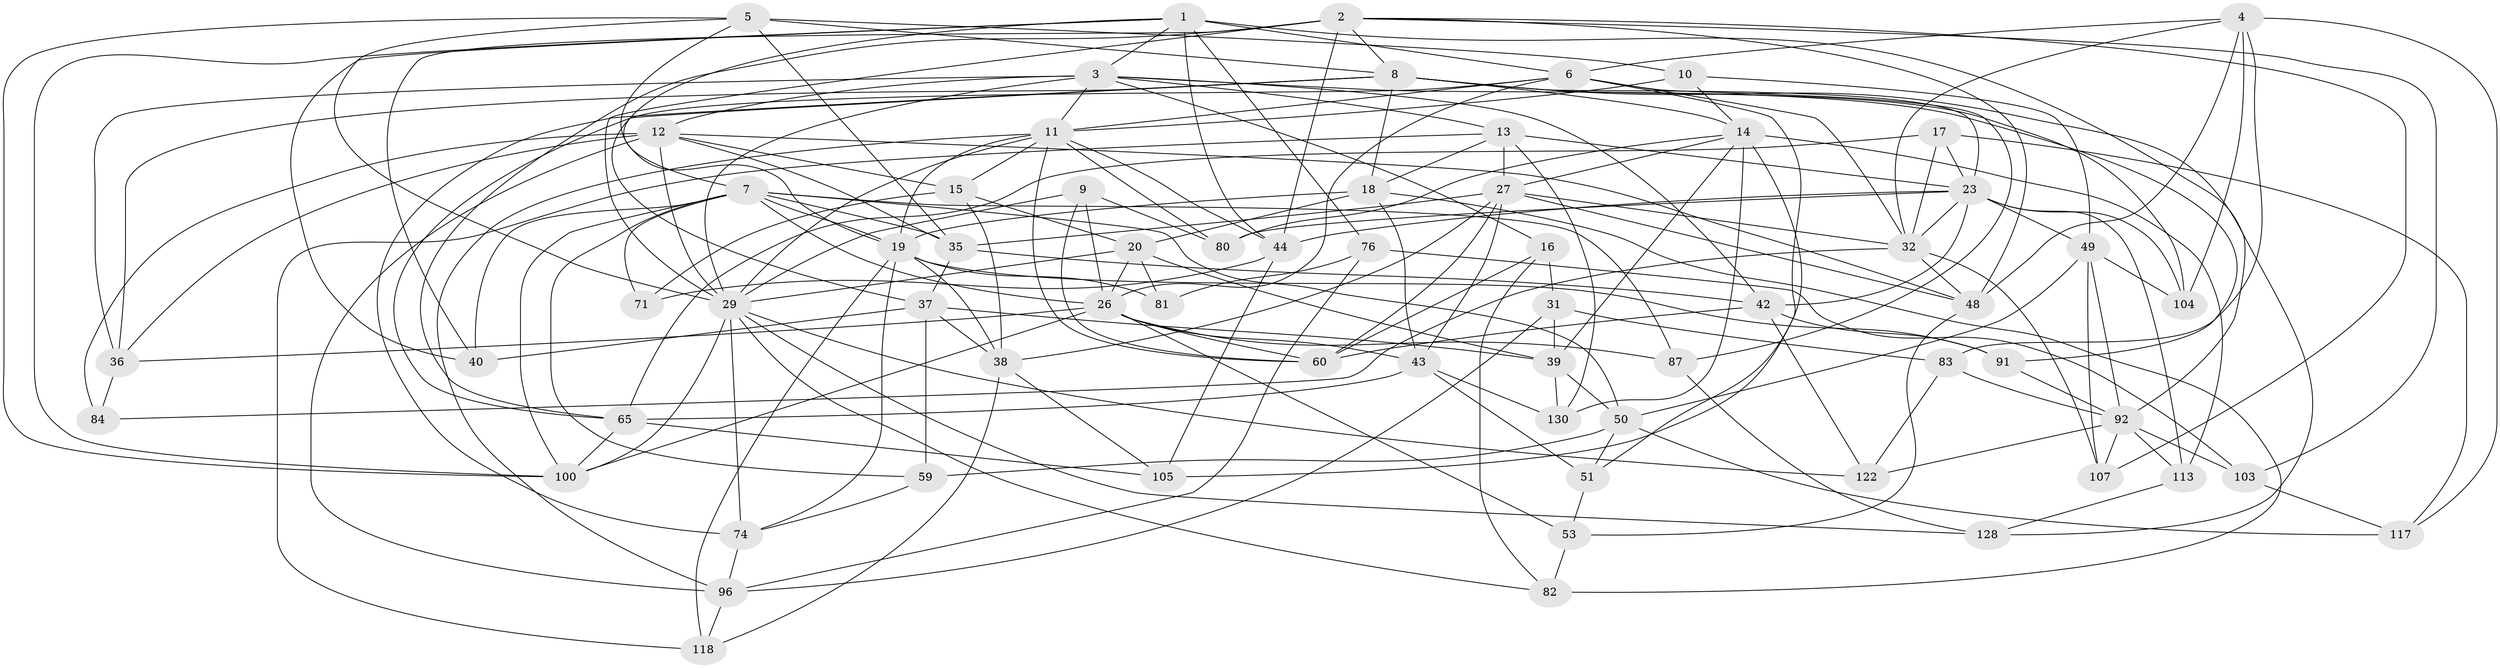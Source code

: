 // original degree distribution, {4: 1.0}
// Generated by graph-tools (version 1.1) at 2025/20/03/04/25 18:20:41]
// undirected, 66 vertices, 191 edges
graph export_dot {
graph [start="1"]
  node [color=gray90,style=filled];
  1 [super="+46+47"];
  2 [super="+89+56"];
  3 [super="+68+94+124"];
  4 [super="+45"];
  5 [super="+88"];
  6 [super="+57+79"];
  7 [super="+116+21"];
  8 [super="+33+24"];
  9;
  10;
  11 [super="+99+90"];
  12 [super="+22+25"];
  13 [super="+78"];
  14 [super="+34+97"];
  15 [super="+28"];
  16;
  17;
  18 [super="+126"];
  19 [super="+66+61"];
  20 [super="+70"];
  23 [super="+75"];
  26 [super="+77+58+108"];
  27 [super="+55"];
  29 [super="+30+54"];
  31;
  32 [super="+109+95"];
  35 [super="+41"];
  36 [super="+72"];
  37 [super="+62"];
  38 [super="+52"];
  39 [super="+86"];
  40;
  42 [super="+102"];
  43 [super="+73"];
  44 [super="+131"];
  48 [super="+121"];
  49 [super="+127"];
  50 [super="+64"];
  51;
  53;
  59;
  60 [super="+69"];
  65 [super="+129"];
  71;
  74 [super="+98"];
  76;
  80;
  81;
  82;
  83;
  84;
  87;
  91;
  92 [super="+106+101"];
  96 [super="+125"];
  100 [super="+110"];
  103;
  104;
  105;
  107;
  113;
  117;
  118;
  122;
  128;
  130;
  1 -- 44;
  1 -- 6;
  1 -- 100;
  1 -- 7;
  1 -- 40;
  1 -- 76;
  1 -- 3;
  1 -- 92;
  2 -- 48;
  2 -- 44;
  2 -- 40;
  2 -- 107;
  2 -- 103;
  2 -- 65;
  2 -- 8;
  2 -- 29;
  3 -- 16;
  3 -- 29;
  3 -- 42;
  3 -- 13;
  3 -- 36 [weight=2];
  3 -- 11;
  3 -- 91;
  3 -- 12;
  4 -- 48;
  4 -- 117;
  4 -- 104;
  4 -- 32;
  4 -- 83;
  4 -- 6;
  5 -- 35;
  5 -- 8;
  5 -- 10;
  5 -- 100;
  5 -- 29;
  5 -- 19;
  6 -- 87;
  6 -- 11;
  6 -- 51;
  6 -- 65;
  6 -- 32;
  6 -- 26;
  7 -- 40;
  7 -- 35;
  7 -- 100;
  7 -- 19;
  7 -- 71;
  7 -- 87;
  7 -- 59;
  7 -- 50;
  7 -- 26;
  8 -- 74;
  8 -- 104;
  8 -- 14;
  8 -- 128;
  8 -- 18;
  8 -- 36;
  8 -- 37;
  8 -- 23;
  9 -- 60;
  9 -- 80;
  9 -- 29;
  9 -- 26;
  10 -- 49;
  10 -- 11;
  10 -- 14;
  11 -- 60;
  11 -- 15;
  11 -- 29;
  11 -- 80;
  11 -- 96;
  11 -- 19;
  11 -- 44;
  12 -- 84 [weight=2];
  12 -- 96;
  12 -- 48;
  12 -- 36;
  12 -- 29 [weight=2];
  12 -- 15;
  12 -- 35;
  13 -- 118;
  13 -- 18;
  13 -- 27;
  13 -- 130;
  13 -- 23;
  14 -- 113;
  14 -- 105;
  14 -- 80;
  14 -- 130;
  14 -- 27;
  14 -- 39;
  15 -- 71 [weight=2];
  15 -- 20;
  15 -- 38;
  16 -- 31;
  16 -- 82;
  16 -- 60;
  17 -- 32;
  17 -- 117;
  17 -- 65;
  17 -- 23;
  18 -- 82;
  18 -- 20;
  18 -- 19;
  18 -- 43;
  19 -- 81 [weight=2];
  19 -- 91;
  19 -- 38;
  19 -- 118;
  19 -- 74;
  20 -- 81;
  20 -- 26;
  20 -- 29;
  20 -- 39;
  23 -- 113;
  23 -- 44;
  23 -- 32;
  23 -- 80;
  23 -- 49;
  23 -- 42;
  23 -- 104;
  26 -- 100;
  26 -- 53;
  26 -- 60;
  26 -- 43;
  26 -- 87;
  26 -- 36;
  27 -- 35;
  27 -- 32;
  27 -- 48;
  27 -- 38;
  27 -- 60;
  27 -- 43;
  29 -- 122;
  29 -- 128;
  29 -- 100;
  29 -- 74 [weight=2];
  29 -- 82;
  31 -- 83;
  31 -- 39;
  31 -- 96;
  32 -- 84;
  32 -- 48;
  32 -- 107;
  35 -- 42;
  35 -- 37;
  36 -- 84;
  37 -- 39;
  37 -- 38;
  37 -- 40;
  37 -- 59;
  38 -- 118;
  38 -- 105;
  39 -- 50;
  39 -- 130;
  42 -- 122;
  42 -- 91;
  42 -- 60;
  43 -- 51;
  43 -- 130;
  43 -- 65;
  44 -- 71;
  44 -- 105;
  48 -- 53;
  49 -- 107;
  49 -- 104;
  49 -- 92;
  49 -- 50;
  50 -- 51;
  50 -- 117;
  50 -- 59;
  51 -- 53;
  53 -- 82;
  59 -- 74;
  65 -- 105;
  65 -- 100;
  74 -- 96;
  76 -- 96;
  76 -- 103;
  76 -- 81;
  83 -- 122;
  83 -- 92;
  87 -- 128;
  91 -- 92;
  92 -- 103;
  92 -- 107;
  92 -- 122;
  92 -- 113;
  96 -- 118;
  103 -- 117;
  113 -- 128;
}
